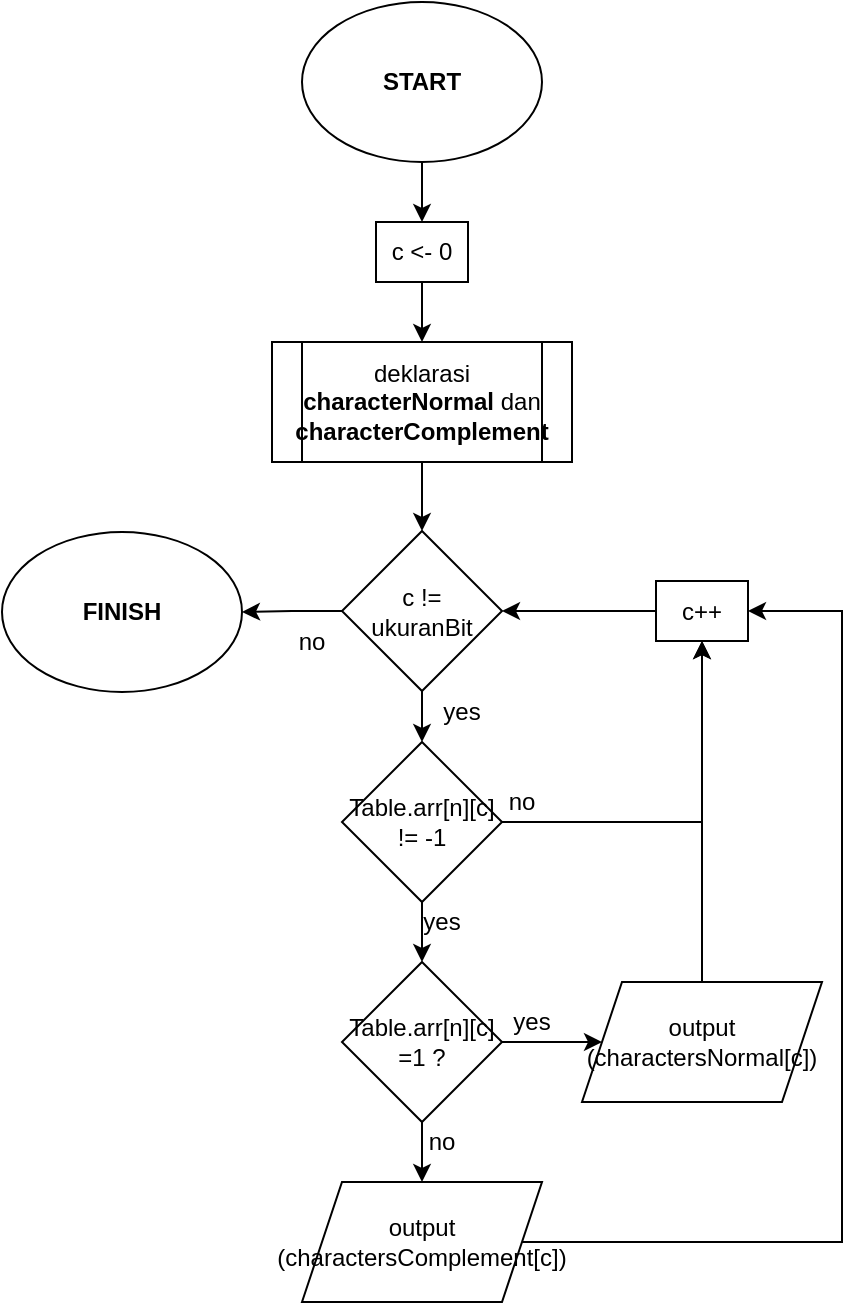 <mxfile version="14.1.5" type="device"><diagram id="fPjSFNirzOAOXFaDTs3C" name="Page-1"><mxGraphModel dx="907" dy="607" grid="1" gridSize="10" guides="1" tooltips="1" connect="1" arrows="1" fold="1" page="1" pageScale="1" pageWidth="827" pageHeight="1169" math="0" shadow="0"><root><mxCell id="0"/><mxCell id="1" parent="0"/><mxCell id="Bt1ZgLI5a1Kx-_TiQjsp-32" value="" style="edgeStyle=orthogonalEdgeStyle;rounded=0;orthogonalLoop=1;jettySize=auto;html=1;" edge="1" parent="1" source="Bt1ZgLI5a1Kx-_TiQjsp-2" target="Bt1ZgLI5a1Kx-_TiQjsp-31"><mxGeometry relative="1" as="geometry"/></mxCell><mxCell id="Bt1ZgLI5a1Kx-_TiQjsp-2" value="START" style="ellipse;whiteSpace=wrap;html=1;fontStyle=1" vertex="1" parent="1"><mxGeometry x="300" y="240" width="120" height="80" as="geometry"/></mxCell><mxCell id="Bt1ZgLI5a1Kx-_TiQjsp-3" value="FINISH" style="ellipse;whiteSpace=wrap;html=1;fontStyle=1" vertex="1" parent="1"><mxGeometry x="150" y="505" width="120" height="80" as="geometry"/></mxCell><mxCell id="Bt1ZgLI5a1Kx-_TiQjsp-34" value="" style="edgeStyle=orthogonalEdgeStyle;rounded=0;orthogonalLoop=1;jettySize=auto;html=1;" edge="1" parent="1" source="Bt1ZgLI5a1Kx-_TiQjsp-31" target="Bt1ZgLI5a1Kx-_TiQjsp-33"><mxGeometry relative="1" as="geometry"/></mxCell><mxCell id="Bt1ZgLI5a1Kx-_TiQjsp-31" value="c &amp;lt;- 0" style="rounded=0;whiteSpace=wrap;html=1;" vertex="1" parent="1"><mxGeometry x="337" y="350" width="46" height="30" as="geometry"/></mxCell><mxCell id="Bt1ZgLI5a1Kx-_TiQjsp-36" value="" style="edgeStyle=orthogonalEdgeStyle;rounded=0;orthogonalLoop=1;jettySize=auto;html=1;" edge="1" parent="1" source="Bt1ZgLI5a1Kx-_TiQjsp-33" target="Bt1ZgLI5a1Kx-_TiQjsp-35"><mxGeometry relative="1" as="geometry"/></mxCell><mxCell id="Bt1ZgLI5a1Kx-_TiQjsp-33" value="deklarasi &lt;b&gt;characterNormal &lt;/b&gt;dan &lt;b&gt;characterComplement&lt;/b&gt;" style="shape=process;whiteSpace=wrap;html=1;backgroundOutline=1;" vertex="1" parent="1"><mxGeometry x="285" y="410" width="150" height="60" as="geometry"/></mxCell><mxCell id="Bt1ZgLI5a1Kx-_TiQjsp-38" value="" style="edgeStyle=orthogonalEdgeStyle;rounded=0;orthogonalLoop=1;jettySize=auto;html=1;" edge="1" parent="1" source="Bt1ZgLI5a1Kx-_TiQjsp-35" target="Bt1ZgLI5a1Kx-_TiQjsp-37"><mxGeometry relative="1" as="geometry"/></mxCell><mxCell id="Bt1ZgLI5a1Kx-_TiQjsp-49" value="" style="edgeStyle=orthogonalEdgeStyle;rounded=0;orthogonalLoop=1;jettySize=auto;html=1;" edge="1" parent="1" source="Bt1ZgLI5a1Kx-_TiQjsp-35" target="Bt1ZgLI5a1Kx-_TiQjsp-3"><mxGeometry relative="1" as="geometry"/></mxCell><mxCell id="Bt1ZgLI5a1Kx-_TiQjsp-35" value="c !=&lt;br&gt;ukuranBit" style="rhombus;whiteSpace=wrap;html=1;" vertex="1" parent="1"><mxGeometry x="320" y="504.5" width="80" height="80" as="geometry"/></mxCell><mxCell id="Bt1ZgLI5a1Kx-_TiQjsp-40" value="" style="edgeStyle=orthogonalEdgeStyle;rounded=0;orthogonalLoop=1;jettySize=auto;html=1;" edge="1" parent="1" source="Bt1ZgLI5a1Kx-_TiQjsp-37" target="Bt1ZgLI5a1Kx-_TiQjsp-39"><mxGeometry relative="1" as="geometry"/></mxCell><mxCell id="Bt1ZgLI5a1Kx-_TiQjsp-56" style="edgeStyle=orthogonalEdgeStyle;rounded=0;orthogonalLoop=1;jettySize=auto;html=1;exitX=1;exitY=0.5;exitDx=0;exitDy=0;entryX=0.5;entryY=1;entryDx=0;entryDy=0;" edge="1" parent="1" source="Bt1ZgLI5a1Kx-_TiQjsp-37" target="Bt1ZgLI5a1Kx-_TiQjsp-45"><mxGeometry relative="1" as="geometry"/></mxCell><mxCell id="Bt1ZgLI5a1Kx-_TiQjsp-37" value="Table.arr[n][c]&lt;br&gt;!= -1" style="rhombus;whiteSpace=wrap;html=1;" vertex="1" parent="1"><mxGeometry x="320" y="610" width="80" height="80" as="geometry"/></mxCell><mxCell id="Bt1ZgLI5a1Kx-_TiQjsp-42" value="" style="edgeStyle=orthogonalEdgeStyle;rounded=0;orthogonalLoop=1;jettySize=auto;html=1;" edge="1" parent="1" source="Bt1ZgLI5a1Kx-_TiQjsp-39" target="Bt1ZgLI5a1Kx-_TiQjsp-41"><mxGeometry relative="1" as="geometry"/></mxCell><mxCell id="Bt1ZgLI5a1Kx-_TiQjsp-44" value="" style="edgeStyle=orthogonalEdgeStyle;rounded=0;orthogonalLoop=1;jettySize=auto;html=1;" edge="1" parent="1" source="Bt1ZgLI5a1Kx-_TiQjsp-39" target="Bt1ZgLI5a1Kx-_TiQjsp-43"><mxGeometry relative="1" as="geometry"/></mxCell><mxCell id="Bt1ZgLI5a1Kx-_TiQjsp-39" value="Table.arr[n][c]&lt;br&gt;=1 ?" style="rhombus;whiteSpace=wrap;html=1;" vertex="1" parent="1"><mxGeometry x="320" y="720" width="80" height="80" as="geometry"/></mxCell><mxCell id="Bt1ZgLI5a1Kx-_TiQjsp-47" style="edgeStyle=orthogonalEdgeStyle;rounded=0;orthogonalLoop=1;jettySize=auto;html=1;exitX=0.5;exitY=0;exitDx=0;exitDy=0;" edge="1" parent="1" source="Bt1ZgLI5a1Kx-_TiQjsp-41" target="Bt1ZgLI5a1Kx-_TiQjsp-45"><mxGeometry relative="1" as="geometry"/></mxCell><mxCell id="Bt1ZgLI5a1Kx-_TiQjsp-41" value="output&lt;br&gt;(charactersNormal[c])" style="shape=parallelogram;perimeter=parallelogramPerimeter;whiteSpace=wrap;html=1;fixedSize=1;" vertex="1" parent="1"><mxGeometry x="440" y="730" width="120" height="60" as="geometry"/></mxCell><mxCell id="Bt1ZgLI5a1Kx-_TiQjsp-48" style="edgeStyle=orthogonalEdgeStyle;rounded=0;orthogonalLoop=1;jettySize=auto;html=1;exitX=1;exitY=0.5;exitDx=0;exitDy=0;entryX=1;entryY=0.5;entryDx=0;entryDy=0;" edge="1" parent="1" source="Bt1ZgLI5a1Kx-_TiQjsp-43" target="Bt1ZgLI5a1Kx-_TiQjsp-45"><mxGeometry relative="1" as="geometry"><Array as="points"><mxPoint x="570" y="860"/><mxPoint x="570" y="545"/></Array></mxGeometry></mxCell><mxCell id="Bt1ZgLI5a1Kx-_TiQjsp-43" value="output&lt;br&gt;(charactersComplement[c])" style="shape=parallelogram;perimeter=parallelogramPerimeter;whiteSpace=wrap;html=1;fixedSize=1;" vertex="1" parent="1"><mxGeometry x="300" y="830" width="120" height="60" as="geometry"/></mxCell><mxCell id="Bt1ZgLI5a1Kx-_TiQjsp-46" value="" style="edgeStyle=orthogonalEdgeStyle;rounded=0;orthogonalLoop=1;jettySize=auto;html=1;" edge="1" parent="1" source="Bt1ZgLI5a1Kx-_TiQjsp-45" target="Bt1ZgLI5a1Kx-_TiQjsp-35"><mxGeometry relative="1" as="geometry"/></mxCell><mxCell id="Bt1ZgLI5a1Kx-_TiQjsp-45" value="c++" style="rounded=0;whiteSpace=wrap;html=1;" vertex="1" parent="1"><mxGeometry x="477" y="529.5" width="46" height="30" as="geometry"/></mxCell><mxCell id="Bt1ZgLI5a1Kx-_TiQjsp-50" value="yes" style="text;html=1;strokeColor=none;fillColor=none;align=center;verticalAlign=middle;whiteSpace=wrap;rounded=0;" vertex="1" parent="1"><mxGeometry x="360" y="585" width="40" height="20" as="geometry"/></mxCell><mxCell id="Bt1ZgLI5a1Kx-_TiQjsp-51" value="no" style="text;html=1;strokeColor=none;fillColor=none;align=center;verticalAlign=middle;whiteSpace=wrap;rounded=0;" vertex="1" parent="1"><mxGeometry x="285" y="550" width="40" height="20" as="geometry"/></mxCell><mxCell id="Bt1ZgLI5a1Kx-_TiQjsp-52" value="yes" style="text;html=1;strokeColor=none;fillColor=none;align=center;verticalAlign=middle;whiteSpace=wrap;rounded=0;" vertex="1" parent="1"><mxGeometry x="350" y="690" width="40" height="20" as="geometry"/></mxCell><mxCell id="Bt1ZgLI5a1Kx-_TiQjsp-53" value="yes" style="text;html=1;strokeColor=none;fillColor=none;align=center;verticalAlign=middle;whiteSpace=wrap;rounded=0;" vertex="1" parent="1"><mxGeometry x="395" y="740" width="40" height="20" as="geometry"/></mxCell><mxCell id="Bt1ZgLI5a1Kx-_TiQjsp-55" value="no" style="text;html=1;strokeColor=none;fillColor=none;align=center;verticalAlign=middle;whiteSpace=wrap;rounded=0;" vertex="1" parent="1"><mxGeometry x="350" y="800" width="40" height="20" as="geometry"/></mxCell><mxCell id="Bt1ZgLI5a1Kx-_TiQjsp-57" value="no" style="text;html=1;strokeColor=none;fillColor=none;align=center;verticalAlign=middle;whiteSpace=wrap;rounded=0;" vertex="1" parent="1"><mxGeometry x="390" y="630" width="40" height="20" as="geometry"/></mxCell></root></mxGraphModel></diagram></mxfile>